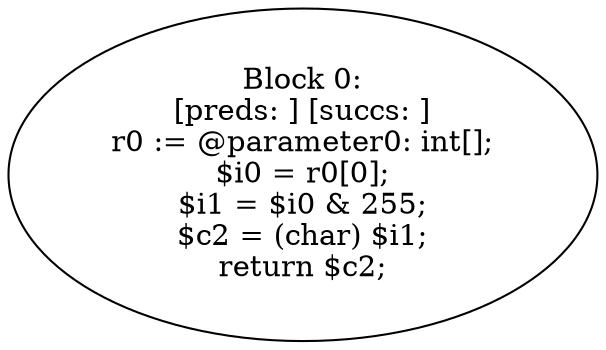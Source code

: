 digraph "unitGraph" {
    "Block 0:
[preds: ] [succs: ]
r0 := @parameter0: int[];
$i0 = r0[0];
$i1 = $i0 & 255;
$c2 = (char) $i1;
return $c2;
"
}

